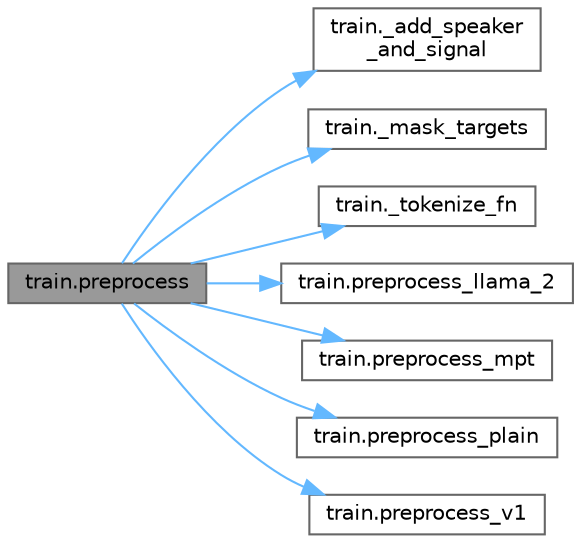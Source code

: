 digraph "train.preprocess"
{
 // LATEX_PDF_SIZE
  bgcolor="transparent";
  edge [fontname=Helvetica,fontsize=10,labelfontname=Helvetica,labelfontsize=10];
  node [fontname=Helvetica,fontsize=10,shape=box,height=0.2,width=0.4];
  rankdir="LR";
  Node1 [id="Node000001",label="train.preprocess",height=0.2,width=0.4,color="gray40", fillcolor="grey60", style="filled", fontcolor="black",tooltip=" "];
  Node1 -> Node2 [id="edge1_Node000001_Node000002",color="steelblue1",style="solid",tooltip=" "];
  Node2 [id="Node000002",label="train._add_speaker\l_and_signal",height=0.2,width=0.4,color="grey40", fillcolor="white", style="filled",URL="$namespacetrain.html#aa937d3eb47cd0946b112638f96a06753",tooltip=" "];
  Node1 -> Node3 [id="edge2_Node000001_Node000003",color="steelblue1",style="solid",tooltip=" "];
  Node3 [id="Node000003",label="train._mask_targets",height=0.2,width=0.4,color="grey40", fillcolor="white", style="filled",URL="$namespacetrain.html#aa32d44763b937f67e25676c5a1400583",tooltip=" "];
  Node1 -> Node4 [id="edge3_Node000001_Node000004",color="steelblue1",style="solid",tooltip=" "];
  Node4 [id="Node000004",label="train._tokenize_fn",height=0.2,width=0.4,color="grey40", fillcolor="white", style="filled",URL="$namespacetrain.html#a76b757a33bb0c20560ad29dc7b26de72",tooltip=" "];
  Node1 -> Node5 [id="edge4_Node000001_Node000005",color="steelblue1",style="solid",tooltip=" "];
  Node5 [id="Node000005",label="train.preprocess_llama_2",height=0.2,width=0.4,color="grey40", fillcolor="white", style="filled",URL="$namespacetrain.html#a9204678b2509ba26d97bc024c214e70a",tooltip=" "];
  Node1 -> Node6 [id="edge5_Node000001_Node000006",color="steelblue1",style="solid",tooltip=" "];
  Node6 [id="Node000006",label="train.preprocess_mpt",height=0.2,width=0.4,color="grey40", fillcolor="white", style="filled",URL="$namespacetrain.html#ac65d1ce0aaedab85871d5d954ef8f9ea",tooltip=" "];
  Node1 -> Node7 [id="edge6_Node000001_Node000007",color="steelblue1",style="solid",tooltip=" "];
  Node7 [id="Node000007",label="train.preprocess_plain",height=0.2,width=0.4,color="grey40", fillcolor="white", style="filled",URL="$namespacetrain.html#a36cb09fa513042f9258bed6ef2fc4ee5",tooltip=" "];
  Node1 -> Node8 [id="edge7_Node000001_Node000008",color="steelblue1",style="solid",tooltip=" "];
  Node8 [id="Node000008",label="train.preprocess_v1",height=0.2,width=0.4,color="grey40", fillcolor="white", style="filled",URL="$namespacetrain.html#a76c54dcd10f64c547b1d462b17d5ad3b",tooltip=" "];
}
